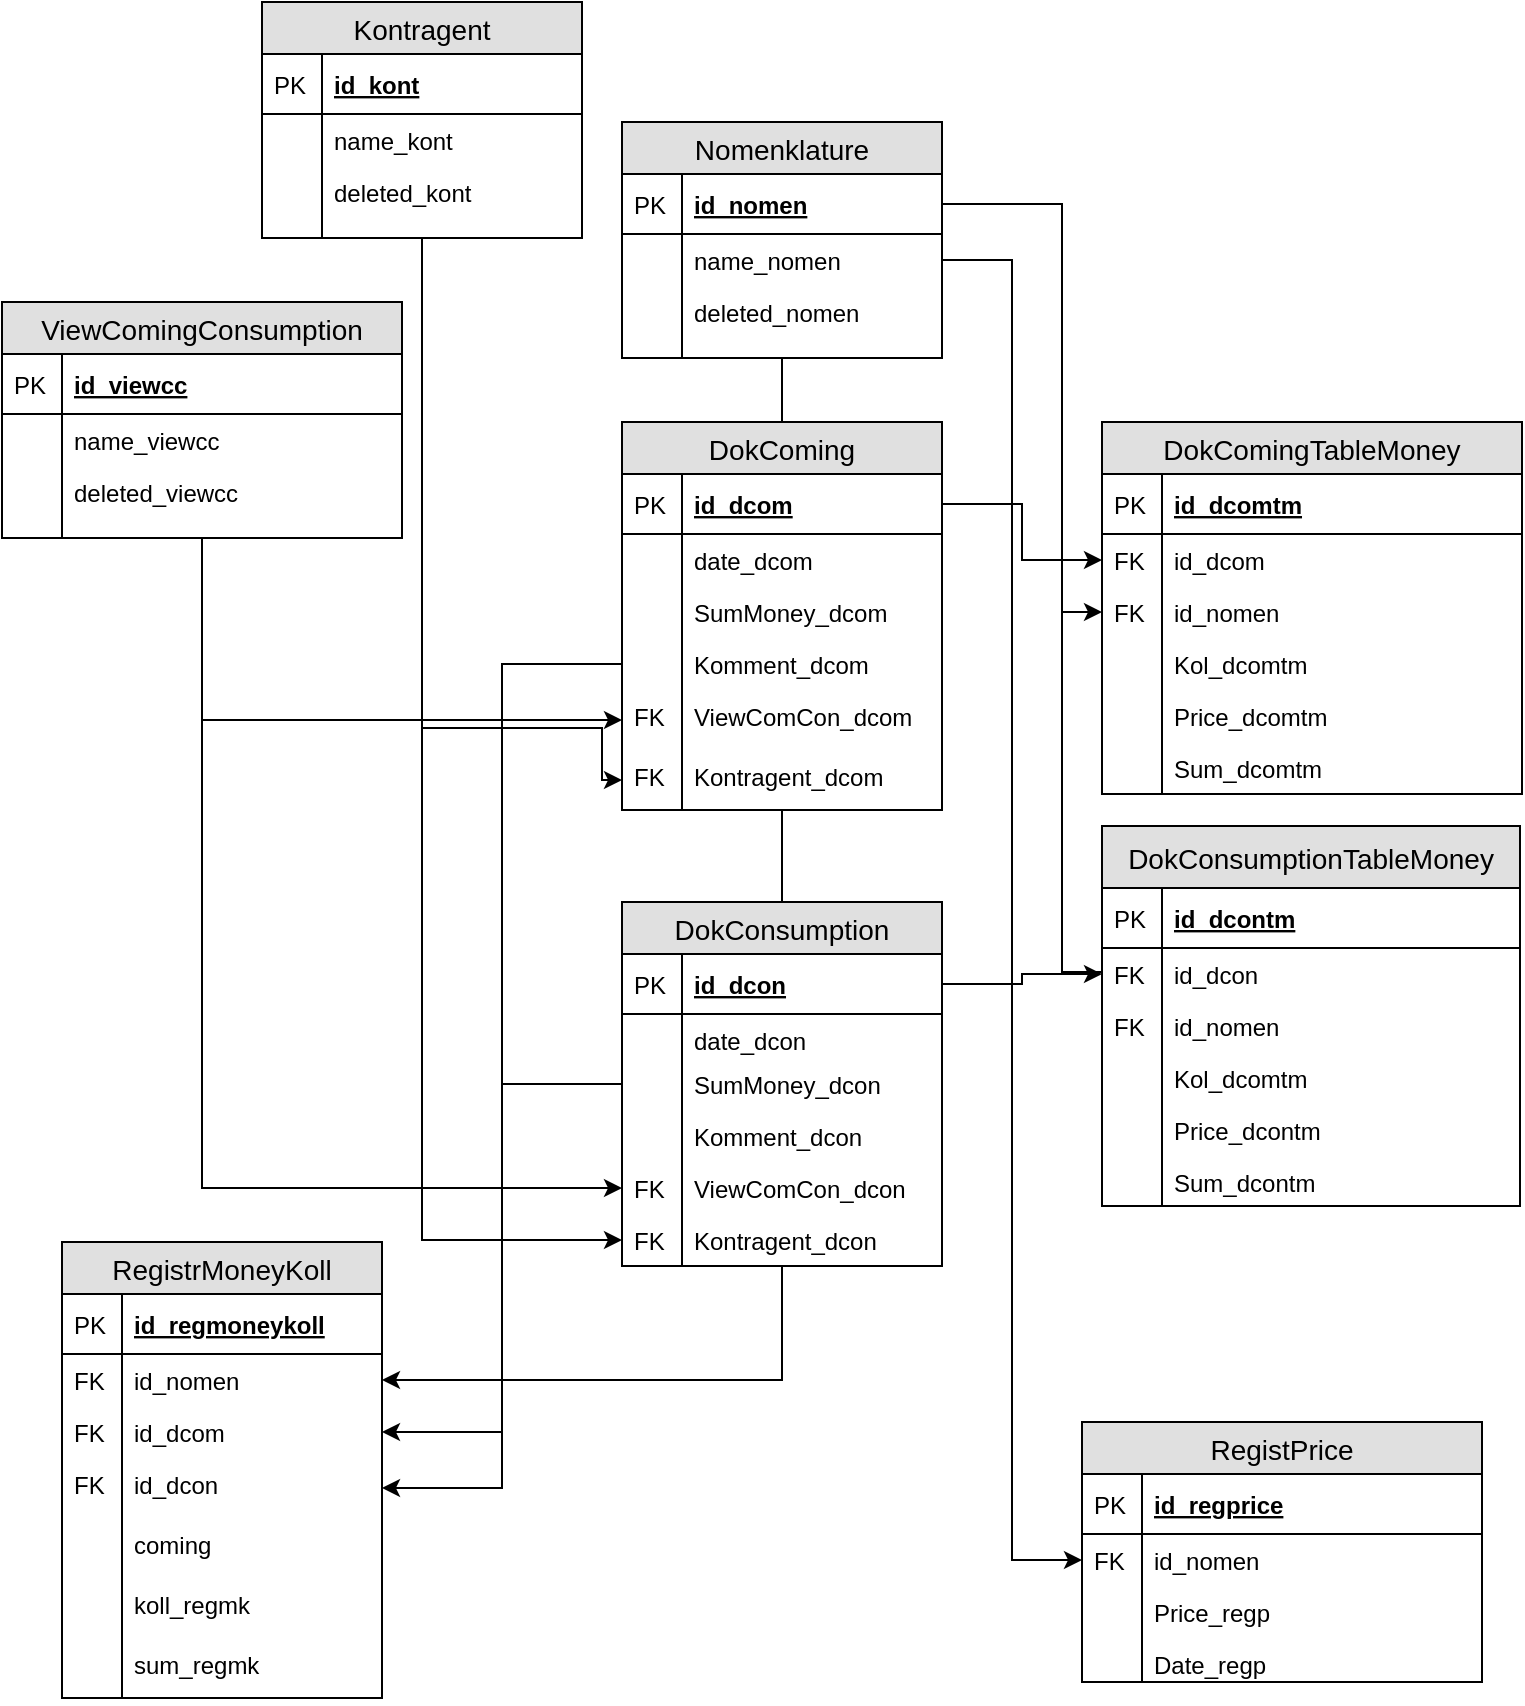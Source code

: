 <mxfile version="13.3.5" type="device"><diagram id="sgM5Gj3kmzMGXmj8BMty" name="Страница 1"><mxGraphModel dx="1422" dy="801" grid="1" gridSize="10" guides="1" tooltips="1" connect="1" arrows="1" fold="1" page="1" pageScale="1" pageWidth="827" pageHeight="1169" math="0" shadow="0"><root><mxCell id="0"/><mxCell id="1" parent="0"/><mxCell id="M0ueSrMJppDK4WtaXwXN-51" style="edgeStyle=orthogonalEdgeStyle;rounded=0;orthogonalLoop=1;jettySize=auto;html=1;" parent="1" source="Fm15om4e4UqFpwPYLxvV-1" target="M0ueSrMJppDK4WtaXwXN-49" edge="1"><mxGeometry relative="1" as="geometry"/></mxCell><mxCell id="Fm15om4e4UqFpwPYLxvV-1" value="Kontragent" style="swimlane;fontStyle=0;childLayout=stackLayout;horizontal=1;startSize=26;fillColor=#e0e0e0;horizontalStack=0;resizeParent=1;resizeParentMax=0;resizeLast=0;collapsible=1;marginBottom=0;swimlaneFillColor=#ffffff;align=center;fontSize=14;" parent="1" vertex="1"><mxGeometry x="140" y="60" width="160" height="118" as="geometry"/></mxCell><mxCell id="Fm15om4e4UqFpwPYLxvV-2" value="id_kont" style="shape=partialRectangle;top=0;left=0;right=0;bottom=1;align=left;verticalAlign=middle;fillColor=none;spacingLeft=34;spacingRight=4;overflow=hidden;rotatable=0;points=[[0,0.5],[1,0.5]];portConstraint=eastwest;dropTarget=0;fontStyle=5;fontSize=12;" parent="Fm15om4e4UqFpwPYLxvV-1" vertex="1"><mxGeometry y="26" width="160" height="30" as="geometry"/></mxCell><mxCell id="Fm15om4e4UqFpwPYLxvV-3" value="PK" style="shape=partialRectangle;top=0;left=0;bottom=0;fillColor=none;align=left;verticalAlign=middle;spacingLeft=4;spacingRight=4;overflow=hidden;rotatable=0;points=[];portConstraint=eastwest;part=1;fontSize=12;" parent="Fm15om4e4UqFpwPYLxvV-2" vertex="1" connectable="0"><mxGeometry width="30" height="30" as="geometry"/></mxCell><mxCell id="Fm15om4e4UqFpwPYLxvV-4" value="name_kont&#10;" style="shape=partialRectangle;top=0;left=0;right=0;bottom=0;align=left;verticalAlign=top;fillColor=none;spacingLeft=34;spacingRight=4;overflow=hidden;rotatable=0;points=[[0,0.5],[1,0.5]];portConstraint=eastwest;dropTarget=0;fontSize=12;" parent="Fm15om4e4UqFpwPYLxvV-1" vertex="1"><mxGeometry y="56" width="160" height="26" as="geometry"/></mxCell><mxCell id="Fm15om4e4UqFpwPYLxvV-5" value="" style="shape=partialRectangle;top=0;left=0;bottom=0;fillColor=none;align=left;verticalAlign=top;spacingLeft=4;spacingRight=4;overflow=hidden;rotatable=0;points=[];portConstraint=eastwest;part=1;fontSize=12;" parent="Fm15om4e4UqFpwPYLxvV-4" vertex="1" connectable="0"><mxGeometry width="30" height="26" as="geometry"/></mxCell><mxCell id="Fm15om4e4UqFpwPYLxvV-6" value="deleted_kont" style="shape=partialRectangle;top=0;left=0;right=0;bottom=0;align=left;verticalAlign=top;fillColor=none;spacingLeft=34;spacingRight=4;overflow=hidden;rotatable=0;points=[[0,0.5],[1,0.5]];portConstraint=eastwest;dropTarget=0;fontSize=12;" parent="Fm15om4e4UqFpwPYLxvV-1" vertex="1"><mxGeometry y="82" width="160" height="26" as="geometry"/></mxCell><mxCell id="Fm15om4e4UqFpwPYLxvV-7" value="" style="shape=partialRectangle;top=0;left=0;bottom=0;fillColor=none;align=left;verticalAlign=top;spacingLeft=4;spacingRight=4;overflow=hidden;rotatable=0;points=[];portConstraint=eastwest;part=1;fontSize=12;" parent="Fm15om4e4UqFpwPYLxvV-6" vertex="1" connectable="0"><mxGeometry width="30" height="26" as="geometry"/></mxCell><mxCell id="Fm15om4e4UqFpwPYLxvV-10" value="" style="shape=partialRectangle;top=0;left=0;right=0;bottom=0;align=left;verticalAlign=top;fillColor=none;spacingLeft=34;spacingRight=4;overflow=hidden;rotatable=0;points=[[0,0.5],[1,0.5]];portConstraint=eastwest;dropTarget=0;fontSize=12;" parent="Fm15om4e4UqFpwPYLxvV-1" vertex="1"><mxGeometry y="108" width="160" height="10" as="geometry"/></mxCell><mxCell id="Fm15om4e4UqFpwPYLxvV-11" value="" style="shape=partialRectangle;top=0;left=0;bottom=0;fillColor=none;align=left;verticalAlign=top;spacingLeft=4;spacingRight=4;overflow=hidden;rotatable=0;points=[];portConstraint=eastwest;part=1;fontSize=12;" parent="Fm15om4e4UqFpwPYLxvV-10" vertex="1" connectable="0"><mxGeometry width="30" height="10" as="geometry"/></mxCell><mxCell id="K5jrMbNlzWGm08iLgIA--17" style="edgeStyle=orthogonalEdgeStyle;rounded=0;orthogonalLoop=1;jettySize=auto;html=1;startSize=311;" edge="1" parent="1" source="Fm15om4e4UqFpwPYLxvV-12" target="K5jrMbNlzWGm08iLgIA--5"><mxGeometry relative="1" as="geometry"/></mxCell><mxCell id="Fm15om4e4UqFpwPYLxvV-12" value="Nomenklature" style="swimlane;fontStyle=0;childLayout=stackLayout;horizontal=1;startSize=26;fillColor=#e0e0e0;horizontalStack=0;resizeParent=1;resizeParentMax=0;resizeLast=0;collapsible=1;marginBottom=0;swimlaneFillColor=#ffffff;align=center;fontSize=14;" parent="1" vertex="1"><mxGeometry x="320" y="120" width="160" height="118" as="geometry"/></mxCell><mxCell id="Fm15om4e4UqFpwPYLxvV-13" value="id_nomen" style="shape=partialRectangle;top=0;left=0;right=0;bottom=1;align=left;verticalAlign=middle;fillColor=none;spacingLeft=34;spacingRight=4;overflow=hidden;rotatable=0;points=[[0,0.5],[1,0.5]];portConstraint=eastwest;dropTarget=0;fontStyle=5;fontSize=12;" parent="Fm15om4e4UqFpwPYLxvV-12" vertex="1"><mxGeometry y="26" width="160" height="30" as="geometry"/></mxCell><mxCell id="Fm15om4e4UqFpwPYLxvV-14" value="PK" style="shape=partialRectangle;top=0;left=0;bottom=0;fillColor=none;align=left;verticalAlign=middle;spacingLeft=4;spacingRight=4;overflow=hidden;rotatable=0;points=[];portConstraint=eastwest;part=1;fontSize=12;" parent="Fm15om4e4UqFpwPYLxvV-13" vertex="1" connectable="0"><mxGeometry width="30" height="30" as="geometry"/></mxCell><mxCell id="Fm15om4e4UqFpwPYLxvV-15" value="name_nomen" style="shape=partialRectangle;top=0;left=0;right=0;bottom=0;align=left;verticalAlign=top;fillColor=none;spacingLeft=34;spacingRight=4;overflow=hidden;rotatable=0;points=[[0,0.5],[1,0.5]];portConstraint=eastwest;dropTarget=0;fontSize=12;" parent="Fm15om4e4UqFpwPYLxvV-12" vertex="1"><mxGeometry y="56" width="160" height="26" as="geometry"/></mxCell><mxCell id="Fm15om4e4UqFpwPYLxvV-16" value="" style="shape=partialRectangle;top=0;left=0;bottom=0;fillColor=none;align=left;verticalAlign=top;spacingLeft=4;spacingRight=4;overflow=hidden;rotatable=0;points=[];portConstraint=eastwest;part=1;fontSize=12;" parent="Fm15om4e4UqFpwPYLxvV-15" vertex="1" connectable="0"><mxGeometry width="30" height="26" as="geometry"/></mxCell><mxCell id="Fm15om4e4UqFpwPYLxvV-17" value="deleted_nomen" style="shape=partialRectangle;top=0;left=0;right=0;bottom=0;align=left;verticalAlign=top;fillColor=none;spacingLeft=34;spacingRight=4;overflow=hidden;rotatable=0;points=[[0,0.5],[1,0.5]];portConstraint=eastwest;dropTarget=0;fontSize=12;" parent="Fm15om4e4UqFpwPYLxvV-12" vertex="1"><mxGeometry y="82" width="160" height="26" as="geometry"/></mxCell><mxCell id="Fm15om4e4UqFpwPYLxvV-18" value="" style="shape=partialRectangle;top=0;left=0;bottom=0;fillColor=none;align=left;verticalAlign=top;spacingLeft=4;spacingRight=4;overflow=hidden;rotatable=0;points=[];portConstraint=eastwest;part=1;fontSize=12;" parent="Fm15om4e4UqFpwPYLxvV-17" vertex="1" connectable="0"><mxGeometry width="30" height="26" as="geometry"/></mxCell><mxCell id="Fm15om4e4UqFpwPYLxvV-21" value="" style="shape=partialRectangle;top=0;left=0;right=0;bottom=0;align=left;verticalAlign=top;fillColor=none;spacingLeft=34;spacingRight=4;overflow=hidden;rotatable=0;points=[[0,0.5],[1,0.5]];portConstraint=eastwest;dropTarget=0;fontSize=12;" parent="Fm15om4e4UqFpwPYLxvV-12" vertex="1"><mxGeometry y="108" width="160" height="10" as="geometry"/></mxCell><mxCell id="Fm15om4e4UqFpwPYLxvV-22" value="" style="shape=partialRectangle;top=0;left=0;bottom=0;fillColor=none;align=left;verticalAlign=top;spacingLeft=4;spacingRight=4;overflow=hidden;rotatable=0;points=[];portConstraint=eastwest;part=1;fontSize=12;" parent="Fm15om4e4UqFpwPYLxvV-21" vertex="1" connectable="0"><mxGeometry width="30" height="10" as="geometry"/></mxCell><mxCell id="M0ueSrMJppDK4WtaXwXN-36" value="" style="edgeStyle=orthogonalEdgeStyle;rounded=0;orthogonalLoop=1;jettySize=auto;html=1;" parent="1" source="Fm15om4e4UqFpwPYLxvV-23" target="M0ueSrMJppDK4WtaXwXN-1" edge="1"><mxGeometry relative="1" as="geometry"><mxPoint x="490" y="109" as="targetPoint"/></mxGeometry></mxCell><mxCell id="M0ueSrMJppDK4WtaXwXN-37" style="edgeStyle=orthogonalEdgeStyle;rounded=0;orthogonalLoop=1;jettySize=auto;html=1;" parent="1" source="Fm15om4e4UqFpwPYLxvV-23" target="Fm15om4e4UqFpwPYLxvV-43" edge="1"><mxGeometry relative="1" as="geometry"/></mxCell><mxCell id="Fm15om4e4UqFpwPYLxvV-23" value="ViewComingConsumption" style="swimlane;fontStyle=0;childLayout=stackLayout;horizontal=1;startSize=26;fillColor=#e0e0e0;horizontalStack=0;resizeParent=1;resizeParentMax=0;resizeLast=0;collapsible=1;marginBottom=0;swimlaneFillColor=#ffffff;align=center;fontSize=14;" parent="1" vertex="1"><mxGeometry x="10" y="210" width="200" height="118" as="geometry"><mxRectangle x="10" y="210" width="190" height="26" as="alternateBounds"/></mxGeometry></mxCell><mxCell id="Fm15om4e4UqFpwPYLxvV-24" value="id_viewcc" style="shape=partialRectangle;top=0;left=0;right=0;bottom=1;align=left;verticalAlign=middle;fillColor=none;spacingLeft=34;spacingRight=4;overflow=hidden;rotatable=0;points=[[0,0.5],[1,0.5]];portConstraint=eastwest;dropTarget=0;fontStyle=5;fontSize=12;" parent="Fm15om4e4UqFpwPYLxvV-23" vertex="1"><mxGeometry y="26" width="200" height="30" as="geometry"/></mxCell><mxCell id="Fm15om4e4UqFpwPYLxvV-25" value="PK" style="shape=partialRectangle;top=0;left=0;bottom=0;fillColor=none;align=left;verticalAlign=middle;spacingLeft=4;spacingRight=4;overflow=hidden;rotatable=0;points=[];portConstraint=eastwest;part=1;fontSize=12;" parent="Fm15om4e4UqFpwPYLxvV-24" vertex="1" connectable="0"><mxGeometry width="30" height="30" as="geometry"/></mxCell><mxCell id="Fm15om4e4UqFpwPYLxvV-26" value="name_viewcc" style="shape=partialRectangle;top=0;left=0;right=0;bottom=0;align=left;verticalAlign=top;fillColor=none;spacingLeft=34;spacingRight=4;overflow=hidden;rotatable=0;points=[[0,0.5],[1,0.5]];portConstraint=eastwest;dropTarget=0;fontSize=12;" parent="Fm15om4e4UqFpwPYLxvV-23" vertex="1"><mxGeometry y="56" width="200" height="26" as="geometry"/></mxCell><mxCell id="Fm15om4e4UqFpwPYLxvV-27" value="" style="shape=partialRectangle;top=0;left=0;bottom=0;fillColor=none;align=left;verticalAlign=top;spacingLeft=4;spacingRight=4;overflow=hidden;rotatable=0;points=[];portConstraint=eastwest;part=1;fontSize=12;" parent="Fm15om4e4UqFpwPYLxvV-26" vertex="1" connectable="0"><mxGeometry width="30" height="26" as="geometry"/></mxCell><mxCell id="Fm15om4e4UqFpwPYLxvV-28" value="deleted_viewcc&#10;" style="shape=partialRectangle;top=0;left=0;right=0;bottom=0;align=left;verticalAlign=top;fillColor=none;spacingLeft=34;spacingRight=4;overflow=hidden;rotatable=0;points=[[0,0.5],[1,0.5]];portConstraint=eastwest;dropTarget=0;fontSize=12;" parent="Fm15om4e4UqFpwPYLxvV-23" vertex="1"><mxGeometry y="82" width="200" height="26" as="geometry"/></mxCell><mxCell id="Fm15om4e4UqFpwPYLxvV-29" value="" style="shape=partialRectangle;top=0;left=0;bottom=0;fillColor=none;align=left;verticalAlign=top;spacingLeft=4;spacingRight=4;overflow=hidden;rotatable=0;points=[];portConstraint=eastwest;part=1;fontSize=12;" parent="Fm15om4e4UqFpwPYLxvV-28" vertex="1" connectable="0"><mxGeometry width="30" height="26" as="geometry"/></mxCell><mxCell id="Fm15om4e4UqFpwPYLxvV-32" value="" style="shape=partialRectangle;top=0;left=0;right=0;bottom=0;align=left;verticalAlign=top;fillColor=none;spacingLeft=34;spacingRight=4;overflow=hidden;rotatable=0;points=[[0,0.5],[1,0.5]];portConstraint=eastwest;dropTarget=0;fontSize=12;" parent="Fm15om4e4UqFpwPYLxvV-23" vertex="1"><mxGeometry y="108" width="200" height="10" as="geometry"/></mxCell><mxCell id="Fm15om4e4UqFpwPYLxvV-33" value="" style="shape=partialRectangle;top=0;left=0;bottom=0;fillColor=none;align=left;verticalAlign=top;spacingLeft=4;spacingRight=4;overflow=hidden;rotatable=0;points=[];portConstraint=eastwest;part=1;fontSize=12;" parent="Fm15om4e4UqFpwPYLxvV-32" vertex="1" connectable="0"><mxGeometry width="30" height="10" as="geometry"/></mxCell><mxCell id="Fm15om4e4UqFpwPYLxvV-34" value="DokComing" style="swimlane;fontStyle=0;childLayout=stackLayout;horizontal=1;startSize=26;fillColor=#e0e0e0;horizontalStack=0;resizeParent=1;resizeParentMax=0;resizeLast=0;collapsible=1;marginBottom=0;swimlaneFillColor=#ffffff;align=center;fontSize=14;" parent="1" vertex="1"><mxGeometry x="320" y="270" width="160" height="194" as="geometry"/></mxCell><mxCell id="Fm15om4e4UqFpwPYLxvV-35" value="id_dcom" style="shape=partialRectangle;top=0;left=0;right=0;bottom=1;align=left;verticalAlign=middle;fillColor=none;spacingLeft=34;spacingRight=4;overflow=hidden;rotatable=0;points=[[0,0.5],[1,0.5]];portConstraint=eastwest;dropTarget=0;fontStyle=5;fontSize=12;" parent="Fm15om4e4UqFpwPYLxvV-34" vertex="1"><mxGeometry y="26" width="160" height="30" as="geometry"/></mxCell><mxCell id="Fm15om4e4UqFpwPYLxvV-36" value="PK" style="shape=partialRectangle;top=0;left=0;bottom=0;fillColor=none;align=left;verticalAlign=middle;spacingLeft=4;spacingRight=4;overflow=hidden;rotatable=0;points=[];portConstraint=eastwest;part=1;fontSize=12;" parent="Fm15om4e4UqFpwPYLxvV-35" vertex="1" connectable="0"><mxGeometry width="30" height="30" as="geometry"/></mxCell><mxCell id="Fm15om4e4UqFpwPYLxvV-37" value="date_dcom" style="shape=partialRectangle;top=0;left=0;right=0;bottom=0;align=left;verticalAlign=top;fillColor=none;spacingLeft=34;spacingRight=4;overflow=hidden;rotatable=0;points=[[0,0.5],[1,0.5]];portConstraint=eastwest;dropTarget=0;fontSize=12;" parent="Fm15om4e4UqFpwPYLxvV-34" vertex="1"><mxGeometry y="56" width="160" height="26" as="geometry"/></mxCell><mxCell id="Fm15om4e4UqFpwPYLxvV-38" value="" style="shape=partialRectangle;top=0;left=0;bottom=0;fillColor=none;align=left;verticalAlign=top;spacingLeft=4;spacingRight=4;overflow=hidden;rotatable=0;points=[];portConstraint=eastwest;part=1;fontSize=12;" parent="Fm15om4e4UqFpwPYLxvV-37" vertex="1" connectable="0"><mxGeometry width="30" height="26" as="geometry"/></mxCell><mxCell id="K5jrMbNlzWGm08iLgIA--24" value="SumMoney_dcom" style="shape=partialRectangle;top=0;left=0;right=0;bottom=0;align=left;verticalAlign=top;fillColor=none;spacingLeft=34;spacingRight=4;overflow=hidden;rotatable=0;points=[[0,0.5],[1,0.5]];portConstraint=eastwest;dropTarget=0;fontSize=12;" vertex="1" parent="Fm15om4e4UqFpwPYLxvV-34"><mxGeometry y="82" width="160" height="26" as="geometry"/></mxCell><mxCell id="K5jrMbNlzWGm08iLgIA--25" value="" style="shape=partialRectangle;top=0;left=0;bottom=0;fillColor=none;align=left;verticalAlign=top;spacingLeft=4;spacingRight=4;overflow=hidden;rotatable=0;points=[];portConstraint=eastwest;part=1;fontSize=12;" vertex="1" connectable="0" parent="K5jrMbNlzWGm08iLgIA--24"><mxGeometry width="30" height="26" as="geometry"/></mxCell><mxCell id="Fm15om4e4UqFpwPYLxvV-39" value="Komment_dcom" style="shape=partialRectangle;top=0;left=0;right=0;bottom=0;align=left;verticalAlign=top;fillColor=none;spacingLeft=34;spacingRight=4;overflow=hidden;rotatable=0;points=[[0,0.5],[1,0.5]];portConstraint=eastwest;dropTarget=0;fontSize=12;" parent="Fm15om4e4UqFpwPYLxvV-34" vertex="1"><mxGeometry y="108" width="160" height="26" as="geometry"/></mxCell><mxCell id="Fm15om4e4UqFpwPYLxvV-40" value="" style="shape=partialRectangle;top=0;left=0;bottom=0;fillColor=none;align=left;verticalAlign=top;spacingLeft=4;spacingRight=4;overflow=hidden;rotatable=0;points=[];portConstraint=eastwest;part=1;fontSize=12;" parent="Fm15om4e4UqFpwPYLxvV-39" vertex="1" connectable="0"><mxGeometry width="30" height="26" as="geometry"/></mxCell><mxCell id="Fm15om4e4UqFpwPYLxvV-43" value="ViewComCon_dcom" style="shape=partialRectangle;top=0;left=0;right=0;bottom=0;align=left;verticalAlign=top;fillColor=none;spacingLeft=34;spacingRight=4;overflow=hidden;rotatable=0;points=[[0,0.5],[1,0.5]];portConstraint=eastwest;dropTarget=0;fontSize=12;" parent="Fm15om4e4UqFpwPYLxvV-34" vertex="1"><mxGeometry y="134" width="160" height="30" as="geometry"/></mxCell><mxCell id="Fm15om4e4UqFpwPYLxvV-44" value="FK" style="shape=partialRectangle;top=0;left=0;bottom=0;fillColor=none;align=left;verticalAlign=top;spacingLeft=4;spacingRight=4;overflow=hidden;rotatable=0;points=[];portConstraint=eastwest;part=1;fontSize=12;" parent="Fm15om4e4UqFpwPYLxvV-43" vertex="1" connectable="0"><mxGeometry width="30" height="30.0" as="geometry"/></mxCell><mxCell id="M0ueSrMJppDK4WtaXwXN-43" value="Kontragent_dcom" style="shape=partialRectangle;top=0;left=0;right=0;bottom=0;align=left;verticalAlign=top;fillColor=none;spacingLeft=34;spacingRight=4;overflow=hidden;rotatable=0;points=[[0,0.5],[1,0.5]];portConstraint=eastwest;dropTarget=0;fontSize=12;" parent="Fm15om4e4UqFpwPYLxvV-34" vertex="1"><mxGeometry y="164" width="160" height="30" as="geometry"/></mxCell><mxCell id="M0ueSrMJppDK4WtaXwXN-44" value="FK" style="shape=partialRectangle;top=0;left=0;bottom=0;fillColor=none;align=left;verticalAlign=top;spacingLeft=4;spacingRight=4;overflow=hidden;rotatable=0;points=[];portConstraint=eastwest;part=1;fontSize=12;" parent="M0ueSrMJppDK4WtaXwXN-43" vertex="1" connectable="0"><mxGeometry width="30" height="30.0" as="geometry"/></mxCell><mxCell id="Fm15om4e4UqFpwPYLxvV-45" value="DokComingTableMoney" style="swimlane;fontStyle=0;childLayout=stackLayout;horizontal=1;startSize=26;fillColor=#e0e0e0;horizontalStack=0;resizeParent=1;resizeParentMax=0;resizeLast=0;collapsible=1;marginBottom=0;swimlaneFillColor=#ffffff;align=center;fontSize=14;" parent="1" vertex="1"><mxGeometry x="560" y="270" width="210" height="186" as="geometry"/></mxCell><mxCell id="Fm15om4e4UqFpwPYLxvV-46" value="id_dcomtm" style="shape=partialRectangle;top=0;left=0;right=0;bottom=1;align=left;verticalAlign=middle;fillColor=none;spacingLeft=34;spacingRight=4;overflow=hidden;rotatable=0;points=[[0,0.5],[1,0.5]];portConstraint=eastwest;dropTarget=0;fontStyle=5;fontSize=12;" parent="Fm15om4e4UqFpwPYLxvV-45" vertex="1"><mxGeometry y="26" width="210" height="30" as="geometry"/></mxCell><mxCell id="Fm15om4e4UqFpwPYLxvV-47" value="PK" style="shape=partialRectangle;top=0;left=0;bottom=0;fillColor=none;align=left;verticalAlign=middle;spacingLeft=4;spacingRight=4;overflow=hidden;rotatable=0;points=[];portConstraint=eastwest;part=1;fontSize=12;" parent="Fm15om4e4UqFpwPYLxvV-46" vertex="1" connectable="0"><mxGeometry width="30" height="30" as="geometry"/></mxCell><mxCell id="Fm15om4e4UqFpwPYLxvV-56" value="id_dcom" style="shape=partialRectangle;top=0;left=0;right=0;bottom=1;align=left;verticalAlign=top;fillColor=none;spacingLeft=34;spacingRight=4;overflow=hidden;rotatable=0;points=[[0,0.5],[1,0.5]];portConstraint=eastwest;dropTarget=0;fontSize=12;strokeColor=none;" parent="Fm15om4e4UqFpwPYLxvV-45" vertex="1"><mxGeometry y="56" width="210" height="26" as="geometry"/></mxCell><mxCell id="Fm15om4e4UqFpwPYLxvV-57" value="FK" style="shape=partialRectangle;top=0;left=0;bottom=0;fillColor=none;align=left;verticalAlign=top;spacingLeft=4;spacingRight=4;overflow=hidden;rotatable=0;points=[];portConstraint=eastwest;part=1;fontSize=12;" parent="Fm15om4e4UqFpwPYLxvV-56" vertex="1" connectable="0"><mxGeometry width="30" height="26" as="geometry"/></mxCell><mxCell id="Fm15om4e4UqFpwPYLxvV-48" value="id_nomen" style="shape=partialRectangle;top=0;left=0;right=0;bottom=0;align=left;verticalAlign=top;fillColor=none;spacingLeft=34;spacingRight=4;overflow=hidden;rotatable=0;points=[[0,0.5],[1,0.5]];portConstraint=eastwest;dropTarget=0;fontSize=12;" parent="Fm15om4e4UqFpwPYLxvV-45" vertex="1"><mxGeometry y="82" width="210" height="26" as="geometry"/></mxCell><mxCell id="Fm15om4e4UqFpwPYLxvV-49" value="FK" style="shape=partialRectangle;top=0;left=0;bottom=0;fillColor=none;align=left;verticalAlign=top;spacingLeft=4;spacingRight=4;overflow=hidden;rotatable=0;points=[];portConstraint=eastwest;part=1;fontSize=12;" parent="Fm15om4e4UqFpwPYLxvV-48" vertex="1" connectable="0"><mxGeometry width="30" height="26" as="geometry"/></mxCell><mxCell id="Fm15om4e4UqFpwPYLxvV-50" value="Kol_dcomtm" style="shape=partialRectangle;top=0;left=0;right=0;bottom=0;align=left;verticalAlign=top;fillColor=none;spacingLeft=34;spacingRight=4;overflow=hidden;rotatable=0;points=[[0,0.5],[1,0.5]];portConstraint=eastwest;dropTarget=0;fontSize=12;" parent="Fm15om4e4UqFpwPYLxvV-45" vertex="1"><mxGeometry y="108" width="210" height="26" as="geometry"/></mxCell><mxCell id="Fm15om4e4UqFpwPYLxvV-51" value="" style="shape=partialRectangle;top=0;left=0;bottom=0;fillColor=none;align=left;verticalAlign=top;spacingLeft=4;spacingRight=4;overflow=hidden;rotatable=0;points=[];portConstraint=eastwest;part=1;fontSize=12;" parent="Fm15om4e4UqFpwPYLxvV-50" vertex="1" connectable="0"><mxGeometry width="30" height="26" as="geometry"/></mxCell><mxCell id="Fm15om4e4UqFpwPYLxvV-54" value="Price_dcomtm" style="shape=partialRectangle;top=0;left=0;right=0;bottom=0;align=left;verticalAlign=top;fillColor=none;spacingLeft=34;spacingRight=4;overflow=hidden;rotatable=0;points=[[0,0.5],[1,0.5]];portConstraint=eastwest;dropTarget=0;fontSize=12;" parent="Fm15om4e4UqFpwPYLxvV-45" vertex="1"><mxGeometry y="134" width="210" height="26" as="geometry"/></mxCell><mxCell id="Fm15om4e4UqFpwPYLxvV-55" value="" style="shape=partialRectangle;top=0;left=0;bottom=0;fillColor=none;align=left;verticalAlign=top;spacingLeft=4;spacingRight=4;overflow=hidden;rotatable=0;points=[];portConstraint=eastwest;part=1;fontSize=12;" parent="Fm15om4e4UqFpwPYLxvV-54" vertex="1" connectable="0"><mxGeometry width="30" height="26" as="geometry"/></mxCell><mxCell id="K5jrMbNlzWGm08iLgIA--15" value="Sum_dcomtm" style="shape=partialRectangle;top=0;left=0;right=0;bottom=0;align=left;verticalAlign=top;fillColor=none;spacingLeft=34;spacingRight=4;overflow=hidden;rotatable=0;points=[[0,0.5],[1,0.5]];portConstraint=eastwest;dropTarget=0;fontSize=12;" vertex="1" parent="Fm15om4e4UqFpwPYLxvV-45"><mxGeometry y="160" width="210" height="26" as="geometry"/></mxCell><mxCell id="K5jrMbNlzWGm08iLgIA--16" value="" style="shape=partialRectangle;top=0;left=0;bottom=0;fillColor=none;align=left;verticalAlign=top;spacingLeft=4;spacingRight=4;overflow=hidden;rotatable=0;points=[];portConstraint=eastwest;part=1;fontSize=12;" vertex="1" connectable="0" parent="K5jrMbNlzWGm08iLgIA--15"><mxGeometry width="30" height="26" as="geometry"/></mxCell><mxCell id="Fm15om4e4UqFpwPYLxvV-58" style="edgeStyle=orthogonalEdgeStyle;rounded=0;orthogonalLoop=1;jettySize=auto;html=1;" parent="1" source="Fm15om4e4UqFpwPYLxvV-35" target="Fm15om4e4UqFpwPYLxvV-56" edge="1"><mxGeometry relative="1" as="geometry"/></mxCell><mxCell id="Fm15om4e4UqFpwPYLxvV-59" style="edgeStyle=orthogonalEdgeStyle;rounded=0;orthogonalLoop=1;jettySize=auto;html=1;" parent="1" source="Fm15om4e4UqFpwPYLxvV-13" target="Fm15om4e4UqFpwPYLxvV-48" edge="1"><mxGeometry relative="1" as="geometry"><Array as="points"><mxPoint x="540" y="161"/><mxPoint x="540" y="365"/></Array></mxGeometry></mxCell><mxCell id="Fm15om4e4UqFpwPYLxvV-91" style="edgeStyle=orthogonalEdgeStyle;rounded=0;orthogonalLoop=1;jettySize=auto;html=1;" parent="1" source="Fm15om4e4UqFpwPYLxvV-61" target="Fm15om4e4UqFpwPYLxvV-83" edge="1"><mxGeometry relative="1" as="geometry"/></mxCell><mxCell id="Fm15om4e4UqFpwPYLxvV-92" style="edgeStyle=orthogonalEdgeStyle;rounded=0;orthogonalLoop=1;jettySize=auto;html=1;" parent="1" source="Fm15om4e4UqFpwPYLxvV-13" target="Fm15om4e4UqFpwPYLxvV-85" edge="1"><mxGeometry relative="1" as="geometry"><Array as="points"><mxPoint x="540" y="161"/><mxPoint x="540" y="545"/></Array></mxGeometry></mxCell><mxCell id="M0ueSrMJppDK4WtaXwXN-52" style="edgeStyle=orthogonalEdgeStyle;rounded=0;orthogonalLoop=1;jettySize=auto;html=1;exitX=0.475;exitY=1;exitDx=0;exitDy=0;exitPerimeter=0;" parent="1" source="Fm15om4e4UqFpwPYLxvV-10" target="M0ueSrMJppDK4WtaXwXN-43" edge="1"><mxGeometry relative="1" as="geometry"><mxPoint x="230" y="190" as="sourcePoint"/><Array as="points"><mxPoint x="220" y="178"/><mxPoint x="220" y="423"/><mxPoint x="310" y="423"/><mxPoint x="310" y="449"/></Array></mxGeometry></mxCell><mxCell id="K5jrMbNlzWGm08iLgIA--2" value="RegistrMoneyKoll" style="swimlane;fontStyle=0;childLayout=stackLayout;horizontal=1;startSize=26;fillColor=#e0e0e0;horizontalStack=0;resizeParent=1;resizeParentMax=0;resizeLast=0;collapsible=1;marginBottom=0;swimlaneFillColor=#ffffff;align=center;fontSize=14;" vertex="1" parent="1"><mxGeometry x="40" y="680" width="160" height="228" as="geometry"/></mxCell><mxCell id="K5jrMbNlzWGm08iLgIA--3" value="id_regmoneykoll" style="shape=partialRectangle;top=0;left=0;right=0;bottom=1;align=left;verticalAlign=middle;fillColor=none;spacingLeft=34;spacingRight=4;overflow=hidden;rotatable=0;points=[[0,0.5],[1,0.5]];portConstraint=eastwest;dropTarget=0;fontStyle=5;fontSize=12;" vertex="1" parent="K5jrMbNlzWGm08iLgIA--2"><mxGeometry y="26" width="160" height="30" as="geometry"/></mxCell><mxCell id="K5jrMbNlzWGm08iLgIA--4" value="PK" style="shape=partialRectangle;top=0;left=0;bottom=0;fillColor=none;align=left;verticalAlign=middle;spacingLeft=4;spacingRight=4;overflow=hidden;rotatable=0;points=[];portConstraint=eastwest;part=1;fontSize=12;" vertex="1" connectable="0" parent="K5jrMbNlzWGm08iLgIA--3"><mxGeometry width="30" height="30" as="geometry"/></mxCell><mxCell id="K5jrMbNlzWGm08iLgIA--5" value="id_nomen" style="shape=partialRectangle;top=0;left=0;right=0;bottom=0;align=left;verticalAlign=top;fillColor=none;spacingLeft=34;spacingRight=4;overflow=hidden;rotatable=0;points=[[0,0.5],[1,0.5]];portConstraint=eastwest;dropTarget=0;fontSize=12;" vertex="1" parent="K5jrMbNlzWGm08iLgIA--2"><mxGeometry y="56" width="160" height="26" as="geometry"/></mxCell><mxCell id="K5jrMbNlzWGm08iLgIA--6" value="FK" style="shape=partialRectangle;top=0;left=0;bottom=0;fillColor=none;align=left;verticalAlign=top;spacingLeft=4;spacingRight=4;overflow=hidden;rotatable=0;points=[];portConstraint=eastwest;part=1;fontSize=12;" vertex="1" connectable="0" parent="K5jrMbNlzWGm08iLgIA--5"><mxGeometry width="30" height="26" as="geometry"/></mxCell><mxCell id="K5jrMbNlzWGm08iLgIA--7" value="id_dcom" style="shape=partialRectangle;top=0;left=0;right=0;bottom=0;align=left;verticalAlign=top;fillColor=none;spacingLeft=34;spacingRight=4;overflow=hidden;rotatable=0;points=[[0,0.5],[1,0.5]];portConstraint=eastwest;dropTarget=0;fontSize=12;" vertex="1" parent="K5jrMbNlzWGm08iLgIA--2"><mxGeometry y="82" width="160" height="26" as="geometry"/></mxCell><mxCell id="K5jrMbNlzWGm08iLgIA--8" value="FK" style="shape=partialRectangle;top=0;left=0;bottom=0;fillColor=none;align=left;verticalAlign=top;spacingLeft=4;spacingRight=4;overflow=hidden;rotatable=0;points=[];portConstraint=eastwest;part=1;fontSize=12;" vertex="1" connectable="0" parent="K5jrMbNlzWGm08iLgIA--7"><mxGeometry width="30" height="26" as="geometry"/></mxCell><mxCell id="K5jrMbNlzWGm08iLgIA--9" value="id_dcon" style="shape=partialRectangle;top=0;left=0;right=0;bottom=0;align=left;verticalAlign=top;fillColor=none;spacingLeft=34;spacingRight=4;overflow=hidden;rotatable=0;points=[[0,0.5],[1,0.5]];portConstraint=eastwest;dropTarget=0;fontSize=12;" vertex="1" parent="K5jrMbNlzWGm08iLgIA--2"><mxGeometry y="108" width="160" height="30" as="geometry"/></mxCell><mxCell id="K5jrMbNlzWGm08iLgIA--10" value="FK" style="shape=partialRectangle;top=0;left=0;bottom=0;fillColor=none;align=left;verticalAlign=top;spacingLeft=4;spacingRight=4;overflow=hidden;rotatable=0;points=[];portConstraint=eastwest;part=1;fontSize=12;" vertex="1" connectable="0" parent="K5jrMbNlzWGm08iLgIA--9"><mxGeometry width="30" height="30.0" as="geometry"/></mxCell><mxCell id="K5jrMbNlzWGm08iLgIA--11" value="coming" style="shape=partialRectangle;top=0;left=0;right=0;bottom=0;align=left;verticalAlign=top;fillColor=none;spacingLeft=34;spacingRight=4;overflow=hidden;rotatable=0;points=[[0,0.5],[1,0.5]];portConstraint=eastwest;dropTarget=0;fontSize=12;" vertex="1" parent="K5jrMbNlzWGm08iLgIA--2"><mxGeometry y="138" width="160" height="30" as="geometry"/></mxCell><mxCell id="K5jrMbNlzWGm08iLgIA--12" value="" style="shape=partialRectangle;top=0;left=0;bottom=0;fillColor=none;align=left;verticalAlign=top;spacingLeft=4;spacingRight=4;overflow=hidden;rotatable=0;points=[];portConstraint=eastwest;part=1;fontSize=12;" vertex="1" connectable="0" parent="K5jrMbNlzWGm08iLgIA--11"><mxGeometry width="30" height="30.0" as="geometry"/></mxCell><mxCell id="K5jrMbNlzWGm08iLgIA--18" value="koll_regmk" style="shape=partialRectangle;top=0;left=0;right=0;bottom=0;align=left;verticalAlign=top;fillColor=none;spacingLeft=34;spacingRight=4;overflow=hidden;rotatable=0;points=[[0,0.5],[1,0.5]];portConstraint=eastwest;dropTarget=0;fontSize=12;" vertex="1" parent="K5jrMbNlzWGm08iLgIA--2"><mxGeometry y="168" width="160" height="30" as="geometry"/></mxCell><mxCell id="K5jrMbNlzWGm08iLgIA--19" value="" style="shape=partialRectangle;top=0;left=0;bottom=0;fillColor=none;align=left;verticalAlign=top;spacingLeft=4;spacingRight=4;overflow=hidden;rotatable=0;points=[];portConstraint=eastwest;part=1;fontSize=12;" vertex="1" connectable="0" parent="K5jrMbNlzWGm08iLgIA--18"><mxGeometry width="30" height="30.0" as="geometry"/></mxCell><mxCell id="K5jrMbNlzWGm08iLgIA--20" value="sum_regmk" style="shape=partialRectangle;top=0;left=0;right=0;bottom=0;align=left;verticalAlign=top;fillColor=none;spacingLeft=34;spacingRight=4;overflow=hidden;rotatable=0;points=[[0,0.5],[1,0.5]];portConstraint=eastwest;dropTarget=0;fontSize=12;" vertex="1" parent="K5jrMbNlzWGm08iLgIA--2"><mxGeometry y="198" width="160" height="30" as="geometry"/></mxCell><mxCell id="K5jrMbNlzWGm08iLgIA--21" value="" style="shape=partialRectangle;top=0;left=0;bottom=0;fillColor=none;align=left;verticalAlign=top;spacingLeft=4;spacingRight=4;overflow=hidden;rotatable=0;points=[];portConstraint=eastwest;part=1;fontSize=12;" vertex="1" connectable="0" parent="K5jrMbNlzWGm08iLgIA--20"><mxGeometry width="30" height="30.0" as="geometry"/></mxCell><mxCell id="Fm15om4e4UqFpwPYLxvV-80" value="DokConsumptionTableMoney" style="swimlane;fontStyle=0;childLayout=stackLayout;horizontal=1;startSize=31;fillColor=#e0e0e0;horizontalStack=0;resizeParent=1;resizeParentMax=0;resizeLast=0;collapsible=1;marginBottom=0;swimlaneFillColor=#ffffff;align=center;fontSize=14;arcSize=15;" parent="1" vertex="1"><mxGeometry x="560" y="472" width="209" height="190" as="geometry"/></mxCell><mxCell id="Fm15om4e4UqFpwPYLxvV-81" value="id_dcontm" style="shape=partialRectangle;top=0;left=0;right=0;bottom=1;align=left;verticalAlign=middle;fillColor=none;spacingLeft=34;spacingRight=4;overflow=hidden;rotatable=0;points=[[0,0.5],[1,0.5]];portConstraint=eastwest;dropTarget=0;fontStyle=5;fontSize=12;" parent="Fm15om4e4UqFpwPYLxvV-80" vertex="1"><mxGeometry y="31" width="209" height="30" as="geometry"/></mxCell><mxCell id="Fm15om4e4UqFpwPYLxvV-82" value="PK" style="shape=partialRectangle;top=0;left=0;bottom=0;fillColor=none;align=left;verticalAlign=middle;spacingLeft=4;spacingRight=4;overflow=hidden;rotatable=0;points=[];portConstraint=eastwest;part=1;fontSize=12;" parent="Fm15om4e4UqFpwPYLxvV-81" vertex="1" connectable="0"><mxGeometry width="30" height="30" as="geometry"/></mxCell><mxCell id="Fm15om4e4UqFpwPYLxvV-83" value="id_dcon" style="shape=partialRectangle;top=0;left=0;right=0;bottom=1;align=left;verticalAlign=top;fillColor=none;spacingLeft=34;spacingRight=4;overflow=hidden;rotatable=0;points=[[0,0.5],[1,0.5]];portConstraint=eastwest;dropTarget=0;fontSize=12;strokeColor=none;" parent="Fm15om4e4UqFpwPYLxvV-80" vertex="1"><mxGeometry y="61" width="209" height="26" as="geometry"/></mxCell><mxCell id="Fm15om4e4UqFpwPYLxvV-84" value="FK" style="shape=partialRectangle;top=0;left=0;bottom=0;fillColor=none;align=left;verticalAlign=top;spacingLeft=4;spacingRight=4;overflow=hidden;rotatable=0;points=[];portConstraint=eastwest;part=1;fontSize=12;" parent="Fm15om4e4UqFpwPYLxvV-83" vertex="1" connectable="0"><mxGeometry width="30" height="26" as="geometry"/></mxCell><mxCell id="Fm15om4e4UqFpwPYLxvV-85" value="id_nomen" style="shape=partialRectangle;top=0;left=0;right=0;bottom=0;align=left;verticalAlign=top;fillColor=none;spacingLeft=34;spacingRight=4;overflow=hidden;rotatable=0;points=[[0,0.5],[1,0.5]];portConstraint=eastwest;dropTarget=0;fontSize=12;" parent="Fm15om4e4UqFpwPYLxvV-80" vertex="1"><mxGeometry y="87" width="209" height="26" as="geometry"/></mxCell><mxCell id="Fm15om4e4UqFpwPYLxvV-86" value="FK" style="shape=partialRectangle;top=0;left=0;bottom=0;fillColor=none;align=left;verticalAlign=top;spacingLeft=4;spacingRight=4;overflow=hidden;rotatable=0;points=[];portConstraint=eastwest;part=1;fontSize=12;" parent="Fm15om4e4UqFpwPYLxvV-85" vertex="1" connectable="0"><mxGeometry width="30" height="26" as="geometry"/></mxCell><mxCell id="Fm15om4e4UqFpwPYLxvV-87" value="Kol_dcomtm" style="shape=partialRectangle;top=0;left=0;right=0;bottom=0;align=left;verticalAlign=top;fillColor=none;spacingLeft=34;spacingRight=4;overflow=hidden;rotatable=0;points=[[0,0.5],[1,0.5]];portConstraint=eastwest;dropTarget=0;fontSize=12;" parent="Fm15om4e4UqFpwPYLxvV-80" vertex="1"><mxGeometry y="113" width="209" height="26" as="geometry"/></mxCell><mxCell id="Fm15om4e4UqFpwPYLxvV-88" value="" style="shape=partialRectangle;top=0;left=0;bottom=0;fillColor=none;align=left;verticalAlign=top;spacingLeft=4;spacingRight=4;overflow=hidden;rotatable=0;points=[];portConstraint=eastwest;part=1;fontSize=12;" parent="Fm15om4e4UqFpwPYLxvV-87" vertex="1" connectable="0"><mxGeometry width="30" height="26" as="geometry"/></mxCell><mxCell id="Fm15om4e4UqFpwPYLxvV-89" value="Price_dcontm" style="shape=partialRectangle;top=0;left=0;right=0;bottom=0;align=left;verticalAlign=top;fillColor=none;spacingLeft=34;spacingRight=4;overflow=hidden;rotatable=0;points=[[0,0.5],[1,0.5]];portConstraint=eastwest;dropTarget=0;fontSize=12;" parent="Fm15om4e4UqFpwPYLxvV-80" vertex="1"><mxGeometry y="139" width="209" height="26" as="geometry"/></mxCell><mxCell id="Fm15om4e4UqFpwPYLxvV-90" value="" style="shape=partialRectangle;top=0;left=0;bottom=0;fillColor=none;align=left;verticalAlign=top;spacingLeft=4;spacingRight=4;overflow=hidden;rotatable=0;points=[];portConstraint=eastwest;part=1;fontSize=12;" parent="Fm15om4e4UqFpwPYLxvV-89" vertex="1" connectable="0"><mxGeometry width="30" height="26" as="geometry"/></mxCell><mxCell id="K5jrMbNlzWGm08iLgIA--13" value="Sum_dcontm" style="shape=partialRectangle;top=0;left=0;right=0;bottom=0;align=left;verticalAlign=top;fillColor=none;spacingLeft=34;spacingRight=4;overflow=hidden;rotatable=0;points=[[0,0.5],[1,0.5]];portConstraint=eastwest;dropTarget=0;fontSize=12;" vertex="1" parent="Fm15om4e4UqFpwPYLxvV-80"><mxGeometry y="165" width="209" height="25" as="geometry"/></mxCell><mxCell id="K5jrMbNlzWGm08iLgIA--14" value="" style="shape=partialRectangle;top=0;left=0;bottom=0;fillColor=none;align=left;verticalAlign=top;spacingLeft=4;spacingRight=4;overflow=hidden;rotatable=0;points=[];portConstraint=eastwest;part=1;fontSize=12;" vertex="1" connectable="0" parent="K5jrMbNlzWGm08iLgIA--13"><mxGeometry width="30" height="25" as="geometry"/></mxCell><mxCell id="K5jrMbNlzWGm08iLgIA--22" style="edgeStyle=orthogonalEdgeStyle;rounded=0;orthogonalLoop=1;jettySize=auto;html=1;startSize=311;" edge="1" parent="1" source="Fm15om4e4UqFpwPYLxvV-39" target="K5jrMbNlzWGm08iLgIA--7"><mxGeometry relative="1" as="geometry"/></mxCell><mxCell id="K5jrMbNlzWGm08iLgIA--23" style="edgeStyle=orthogonalEdgeStyle;rounded=0;orthogonalLoop=1;jettySize=auto;html=1;startSize=311;" edge="1" parent="1" source="Fm15om4e4UqFpwPYLxvV-63" target="K5jrMbNlzWGm08iLgIA--9"><mxGeometry relative="1" as="geometry"/></mxCell><mxCell id="Fm15om4e4UqFpwPYLxvV-60" value="DokConsumption" style="swimlane;fontStyle=0;childLayout=stackLayout;horizontal=1;startSize=26;fillColor=#e0e0e0;horizontalStack=0;resizeParent=1;resizeParentMax=0;resizeLast=0;collapsible=1;marginBottom=0;swimlaneFillColor=#ffffff;align=center;fontSize=14;" parent="1" vertex="1"><mxGeometry x="320" y="510" width="160" height="182" as="geometry"/></mxCell><mxCell id="Fm15om4e4UqFpwPYLxvV-61" value="id_dcon" style="shape=partialRectangle;top=0;left=0;right=0;bottom=1;align=left;verticalAlign=middle;fillColor=none;spacingLeft=34;spacingRight=4;overflow=hidden;rotatable=0;points=[[0,0.5],[1,0.5]];portConstraint=eastwest;dropTarget=0;fontStyle=5;fontSize=12;" parent="Fm15om4e4UqFpwPYLxvV-60" vertex="1"><mxGeometry y="26" width="160" height="30" as="geometry"/></mxCell><mxCell id="Fm15om4e4UqFpwPYLxvV-62" value="PK" style="shape=partialRectangle;top=0;left=0;bottom=0;fillColor=none;align=left;verticalAlign=middle;spacingLeft=4;spacingRight=4;overflow=hidden;rotatable=0;points=[];portConstraint=eastwest;part=1;fontSize=12;" parent="Fm15om4e4UqFpwPYLxvV-61" vertex="1" connectable="0"><mxGeometry width="30" height="30" as="geometry"/></mxCell><mxCell id="Fm15om4e4UqFpwPYLxvV-67" value="date_dcon" style="shape=partialRectangle;top=0;left=0;right=0;bottom=0;align=left;verticalAlign=top;fillColor=none;spacingLeft=34;spacingRight=4;overflow=hidden;rotatable=0;points=[[0,0.5],[1,0.5]];portConstraint=eastwest;dropTarget=0;fontSize=12;" parent="Fm15om4e4UqFpwPYLxvV-60" vertex="1"><mxGeometry y="56" width="160" height="22" as="geometry"/></mxCell><mxCell id="Fm15om4e4UqFpwPYLxvV-68" value="" style="shape=partialRectangle;top=0;left=0;bottom=0;fillColor=none;align=left;verticalAlign=top;spacingLeft=4;spacingRight=4;overflow=hidden;rotatable=0;points=[];portConstraint=eastwest;part=1;fontSize=12;" parent="Fm15om4e4UqFpwPYLxvV-67" vertex="1" connectable="0"><mxGeometry width="30" height="22" as="geometry"/></mxCell><mxCell id="Fm15om4e4UqFpwPYLxvV-63" value="SumMoney_dcon" style="shape=partialRectangle;top=0;left=0;right=0;bottom=0;align=left;verticalAlign=top;fillColor=none;spacingLeft=34;spacingRight=4;overflow=hidden;rotatable=0;points=[[0,0.5],[1,0.5]];portConstraint=eastwest;dropTarget=0;fontSize=12;" parent="Fm15om4e4UqFpwPYLxvV-60" vertex="1"><mxGeometry y="78" width="160" height="26" as="geometry"/></mxCell><mxCell id="Fm15om4e4UqFpwPYLxvV-64" value="" style="shape=partialRectangle;top=0;left=0;bottom=0;fillColor=none;align=left;verticalAlign=top;spacingLeft=4;spacingRight=4;overflow=hidden;rotatable=0;points=[];portConstraint=eastwest;part=1;fontSize=12;" parent="Fm15om4e4UqFpwPYLxvV-63" vertex="1" connectable="0"><mxGeometry width="30" height="26" as="geometry"/></mxCell><mxCell id="Fm15om4e4UqFpwPYLxvV-65" value="Komment_dcon" style="shape=partialRectangle;top=0;left=0;right=0;bottom=0;align=left;verticalAlign=top;fillColor=none;spacingLeft=34;spacingRight=4;overflow=hidden;rotatable=0;points=[[0,0.5],[1,0.5]];portConstraint=eastwest;dropTarget=0;fontSize=12;" parent="Fm15om4e4UqFpwPYLxvV-60" vertex="1"><mxGeometry y="104" width="160" height="26" as="geometry"/></mxCell><mxCell id="Fm15om4e4UqFpwPYLxvV-66" value="" style="shape=partialRectangle;top=0;left=0;bottom=0;fillColor=none;align=left;verticalAlign=top;spacingLeft=4;spacingRight=4;overflow=hidden;rotatable=0;points=[];portConstraint=eastwest;part=1;fontSize=12;" parent="Fm15om4e4UqFpwPYLxvV-65" vertex="1" connectable="0"><mxGeometry width="30" height="26" as="geometry"/></mxCell><mxCell id="M0ueSrMJppDK4WtaXwXN-1" value="ViewComCon_dcon&#10;" style="shape=partialRectangle;top=0;left=0;right=0;bottom=0;align=left;verticalAlign=top;fillColor=none;spacingLeft=34;spacingRight=4;overflow=hidden;rotatable=0;points=[[0,0.5],[1,0.5]];portConstraint=eastwest;dropTarget=0;fontSize=12;" parent="Fm15om4e4UqFpwPYLxvV-60" vertex="1"><mxGeometry y="130" width="160" height="26" as="geometry"/></mxCell><mxCell id="M0ueSrMJppDK4WtaXwXN-2" value="FK" style="shape=partialRectangle;top=0;left=0;bottom=0;fillColor=none;align=left;verticalAlign=top;spacingLeft=4;spacingRight=4;overflow=hidden;rotatable=0;points=[];portConstraint=eastwest;part=1;fontSize=12;" parent="M0ueSrMJppDK4WtaXwXN-1" vertex="1" connectable="0"><mxGeometry width="30" height="26" as="geometry"/></mxCell><mxCell id="M0ueSrMJppDK4WtaXwXN-49" value="Kontragent_dcon" style="shape=partialRectangle;top=0;left=0;right=0;bottom=0;align=left;verticalAlign=top;fillColor=none;spacingLeft=34;spacingRight=4;overflow=hidden;rotatable=0;points=[[0,0.5],[1,0.5]];portConstraint=eastwest;dropTarget=0;fontSize=12;" parent="Fm15om4e4UqFpwPYLxvV-60" vertex="1"><mxGeometry y="156" width="160" height="26" as="geometry"/></mxCell><mxCell id="M0ueSrMJppDK4WtaXwXN-50" value="FK" style="shape=partialRectangle;top=0;left=0;bottom=0;fillColor=none;align=left;verticalAlign=top;spacingLeft=4;spacingRight=4;overflow=hidden;rotatable=0;points=[];portConstraint=eastwest;part=1;fontSize=12;" parent="M0ueSrMJppDK4WtaXwXN-49" vertex="1" connectable="0"><mxGeometry width="30" height="26" as="geometry"/></mxCell><mxCell id="K5jrMbNlzWGm08iLgIA--26" value="RegistPrice" style="swimlane;fontStyle=0;childLayout=stackLayout;horizontal=1;startSize=26;fillColor=#e0e0e0;horizontalStack=0;resizeParent=1;resizeParentMax=0;resizeLast=0;collapsible=1;marginBottom=0;swimlaneFillColor=#ffffff;align=center;fontSize=14;" vertex="1" parent="1"><mxGeometry x="550" y="770" width="200" height="130" as="geometry"><mxRectangle x="10" y="210" width="190" height="26" as="alternateBounds"/></mxGeometry></mxCell><mxCell id="K5jrMbNlzWGm08iLgIA--27" value="id_regprice" style="shape=partialRectangle;top=0;left=0;right=0;bottom=1;align=left;verticalAlign=middle;fillColor=none;spacingLeft=34;spacingRight=4;overflow=hidden;rotatable=0;points=[[0,0.5],[1,0.5]];portConstraint=eastwest;dropTarget=0;fontStyle=5;fontSize=12;" vertex="1" parent="K5jrMbNlzWGm08iLgIA--26"><mxGeometry y="26" width="200" height="30" as="geometry"/></mxCell><mxCell id="K5jrMbNlzWGm08iLgIA--28" value="PK" style="shape=partialRectangle;top=0;left=0;bottom=0;fillColor=none;align=left;verticalAlign=middle;spacingLeft=4;spacingRight=4;overflow=hidden;rotatable=0;points=[];portConstraint=eastwest;part=1;fontSize=12;" vertex="1" connectable="0" parent="K5jrMbNlzWGm08iLgIA--27"><mxGeometry width="30" height="30" as="geometry"/></mxCell><mxCell id="K5jrMbNlzWGm08iLgIA--29" value="id_nomen" style="shape=partialRectangle;top=0;left=0;right=0;bottom=0;align=left;verticalAlign=top;fillColor=none;spacingLeft=34;spacingRight=4;overflow=hidden;rotatable=0;points=[[0,0.5],[1,0.5]];portConstraint=eastwest;dropTarget=0;fontSize=12;" vertex="1" parent="K5jrMbNlzWGm08iLgIA--26"><mxGeometry y="56" width="200" height="26" as="geometry"/></mxCell><mxCell id="K5jrMbNlzWGm08iLgIA--30" value="FK" style="shape=partialRectangle;top=0;left=0;bottom=0;fillColor=none;align=left;verticalAlign=top;spacingLeft=4;spacingRight=4;overflow=hidden;rotatable=0;points=[];portConstraint=eastwest;part=1;fontSize=12;" vertex="1" connectable="0" parent="K5jrMbNlzWGm08iLgIA--29"><mxGeometry width="30" height="26" as="geometry"/></mxCell><mxCell id="K5jrMbNlzWGm08iLgIA--31" value="Price_regp" style="shape=partialRectangle;top=0;left=0;right=0;bottom=0;align=left;verticalAlign=top;fillColor=none;spacingLeft=34;spacingRight=4;overflow=hidden;rotatable=0;points=[[0,0.5],[1,0.5]];portConstraint=eastwest;dropTarget=0;fontSize=12;" vertex="1" parent="K5jrMbNlzWGm08iLgIA--26"><mxGeometry y="82" width="200" height="26" as="geometry"/></mxCell><mxCell id="K5jrMbNlzWGm08iLgIA--32" value="" style="shape=partialRectangle;top=0;left=0;bottom=0;fillColor=none;align=left;verticalAlign=top;spacingLeft=4;spacingRight=4;overflow=hidden;rotatable=0;points=[];portConstraint=eastwest;part=1;fontSize=12;" vertex="1" connectable="0" parent="K5jrMbNlzWGm08iLgIA--31"><mxGeometry width="30" height="26" as="geometry"/></mxCell><mxCell id="K5jrMbNlzWGm08iLgIA--33" value="Date_regp" style="shape=partialRectangle;top=0;left=0;right=0;bottom=0;align=left;verticalAlign=top;fillColor=none;spacingLeft=34;spacingRight=4;overflow=hidden;rotatable=0;points=[[0,0.5],[1,0.5]];portConstraint=eastwest;dropTarget=0;fontSize=12;" vertex="1" parent="K5jrMbNlzWGm08iLgIA--26"><mxGeometry y="108" width="200" height="22" as="geometry"/></mxCell><mxCell id="K5jrMbNlzWGm08iLgIA--34" value="" style="shape=partialRectangle;top=0;left=0;bottom=0;fillColor=none;align=left;verticalAlign=top;spacingLeft=4;spacingRight=4;overflow=hidden;rotatable=0;points=[];portConstraint=eastwest;part=1;fontSize=12;" vertex="1" connectable="0" parent="K5jrMbNlzWGm08iLgIA--33"><mxGeometry width="30" height="22" as="geometry"/></mxCell><mxCell id="K5jrMbNlzWGm08iLgIA--35" style="edgeStyle=orthogonalEdgeStyle;rounded=0;orthogonalLoop=1;jettySize=auto;html=1;startSize=311;" edge="1" parent="1" source="Fm15om4e4UqFpwPYLxvV-15" target="K5jrMbNlzWGm08iLgIA--29"><mxGeometry relative="1" as="geometry"/></mxCell></root></mxGraphModel></diagram></mxfile>